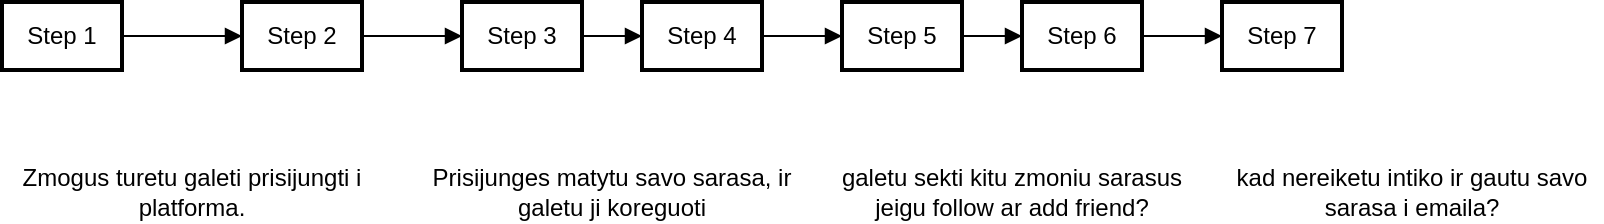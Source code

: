 <mxfile version="24.7.6">
  <diagram name="Page-1" id="fMiuyZSxe49U4TR330IO">
    <mxGraphModel dx="2284" dy="1854" grid="1" gridSize="10" guides="1" tooltips="1" connect="1" arrows="1" fold="1" page="1" pageScale="1" pageWidth="850" pageHeight="1100" math="0" shadow="0">
      <root>
        <mxCell id="0" />
        <mxCell id="1" parent="0" />
        <mxCell id="2" value="Step 1" style="whiteSpace=wrap;strokeWidth=2;" parent="1" vertex="1">
          <mxGeometry x="-270" y="-370" width="60" height="34" as="geometry" />
        </mxCell>
        <mxCell id="3" value="Step 2" style="whiteSpace=wrap;strokeWidth=2;" parent="1" vertex="1">
          <mxGeometry x="-150" y="-370" width="60" height="34" as="geometry" />
        </mxCell>
        <mxCell id="4" value="Step 3" style="whiteSpace=wrap;strokeWidth=2;" parent="1" vertex="1">
          <mxGeometry x="-40" y="-370" width="60" height="34" as="geometry" />
        </mxCell>
        <mxCell id="5" value="Step 4" style="whiteSpace=wrap;strokeWidth=2;" parent="1" vertex="1">
          <mxGeometry x="50" y="-370" width="60" height="34" as="geometry" />
        </mxCell>
        <mxCell id="6" value="Step 5" style="whiteSpace=wrap;strokeWidth=2;" parent="1" vertex="1">
          <mxGeometry x="150" y="-370" width="60" height="34" as="geometry" />
        </mxCell>
        <mxCell id="7" value="Step 6" style="whiteSpace=wrap;strokeWidth=2;" parent="1" vertex="1">
          <mxGeometry x="240" y="-370" width="60" height="34" as="geometry" />
        </mxCell>
        <mxCell id="8" value="Step 7" style="whiteSpace=wrap;strokeWidth=2;" parent="1" vertex="1">
          <mxGeometry x="340" y="-370" width="60" height="34" as="geometry" />
        </mxCell>
        <mxCell id="9" value="" style="curved=1;startArrow=none;endArrow=block;exitX=1;exitY=0.5;entryX=0;entryY=0.5;" parent="1" source="2" target="3" edge="1">
          <mxGeometry relative="1" as="geometry">
            <Array as="points" />
          </mxGeometry>
        </mxCell>
        <mxCell id="10" value="" style="curved=1;startArrow=none;endArrow=block;exitX=1;exitY=0.5;entryX=0;entryY=0.5;" parent="1" source="3" target="4" edge="1">
          <mxGeometry relative="1" as="geometry">
            <Array as="points" />
          </mxGeometry>
        </mxCell>
        <mxCell id="11" value="" style="curved=1;startArrow=none;endArrow=block;exitX=1;exitY=0.5;entryX=0;entryY=0.5;" parent="1" source="4" target="5" edge="1">
          <mxGeometry relative="1" as="geometry">
            <Array as="points" />
          </mxGeometry>
        </mxCell>
        <mxCell id="12" value="" style="curved=1;startArrow=none;endArrow=block;exitX=0.99;exitY=0.5;entryX=-0.01;entryY=0.5;" parent="1" source="5" target="6" edge="1">
          <mxGeometry relative="1" as="geometry">
            <Array as="points" />
          </mxGeometry>
        </mxCell>
        <mxCell id="13" value="" style="curved=1;startArrow=none;endArrow=block;exitX=0.99;exitY=0.5;entryX=-0.01;entryY=0.5;" parent="1" source="6" target="7" edge="1">
          <mxGeometry relative="1" as="geometry">
            <Array as="points" />
          </mxGeometry>
        </mxCell>
        <mxCell id="14" value="" style="curved=1;startArrow=none;endArrow=block;exitX=0.99;exitY=0.5;entryX=0.01;entryY=0.5;" parent="1" source="7" target="8" edge="1">
          <mxGeometry relative="1" as="geometry">
            <Array as="points" />
          </mxGeometry>
        </mxCell>
        <mxCell id="yfr5zF7IfSD0QMIKWoW_-16" value="&lt;div&gt;Prisijunges matytu savo sarasa, ir galetu ji koreguoti&lt;/div&gt;" style="text;strokeColor=none;align=center;fillColor=none;html=1;verticalAlign=middle;whiteSpace=wrap;rounded=0;" vertex="1" parent="1">
          <mxGeometry x="-60" y="-290" width="190" height="30" as="geometry" />
        </mxCell>
        <mxCell id="yfr5zF7IfSD0QMIKWoW_-19" value="Zmogus turetu galeti prisijungti i platforma." style="text;strokeColor=none;align=center;fillColor=none;html=1;verticalAlign=middle;whiteSpace=wrap;rounded=0;" vertex="1" parent="1">
          <mxGeometry x="-270" y="-290" width="190" height="30" as="geometry" />
        </mxCell>
        <mxCell id="yfr5zF7IfSD0QMIKWoW_-20" value="&lt;div&gt;galetu sekti kitu zmoniu sarasus jeigu follow ar add friend?&lt;/div&gt;" style="text;strokeColor=none;align=center;fillColor=none;html=1;verticalAlign=middle;whiteSpace=wrap;rounded=0;" vertex="1" parent="1">
          <mxGeometry x="140" y="-290" width="190" height="30" as="geometry" />
        </mxCell>
        <mxCell id="yfr5zF7IfSD0QMIKWoW_-21" value="&lt;div&gt;kad nereiketu intiko ir gautu savo sarasa i emaila?&lt;/div&gt;" style="text;strokeColor=none;align=center;fillColor=none;html=1;verticalAlign=middle;whiteSpace=wrap;rounded=0;" vertex="1" parent="1">
          <mxGeometry x="340" y="-290" width="190" height="30" as="geometry" />
        </mxCell>
      </root>
    </mxGraphModel>
  </diagram>
</mxfile>
